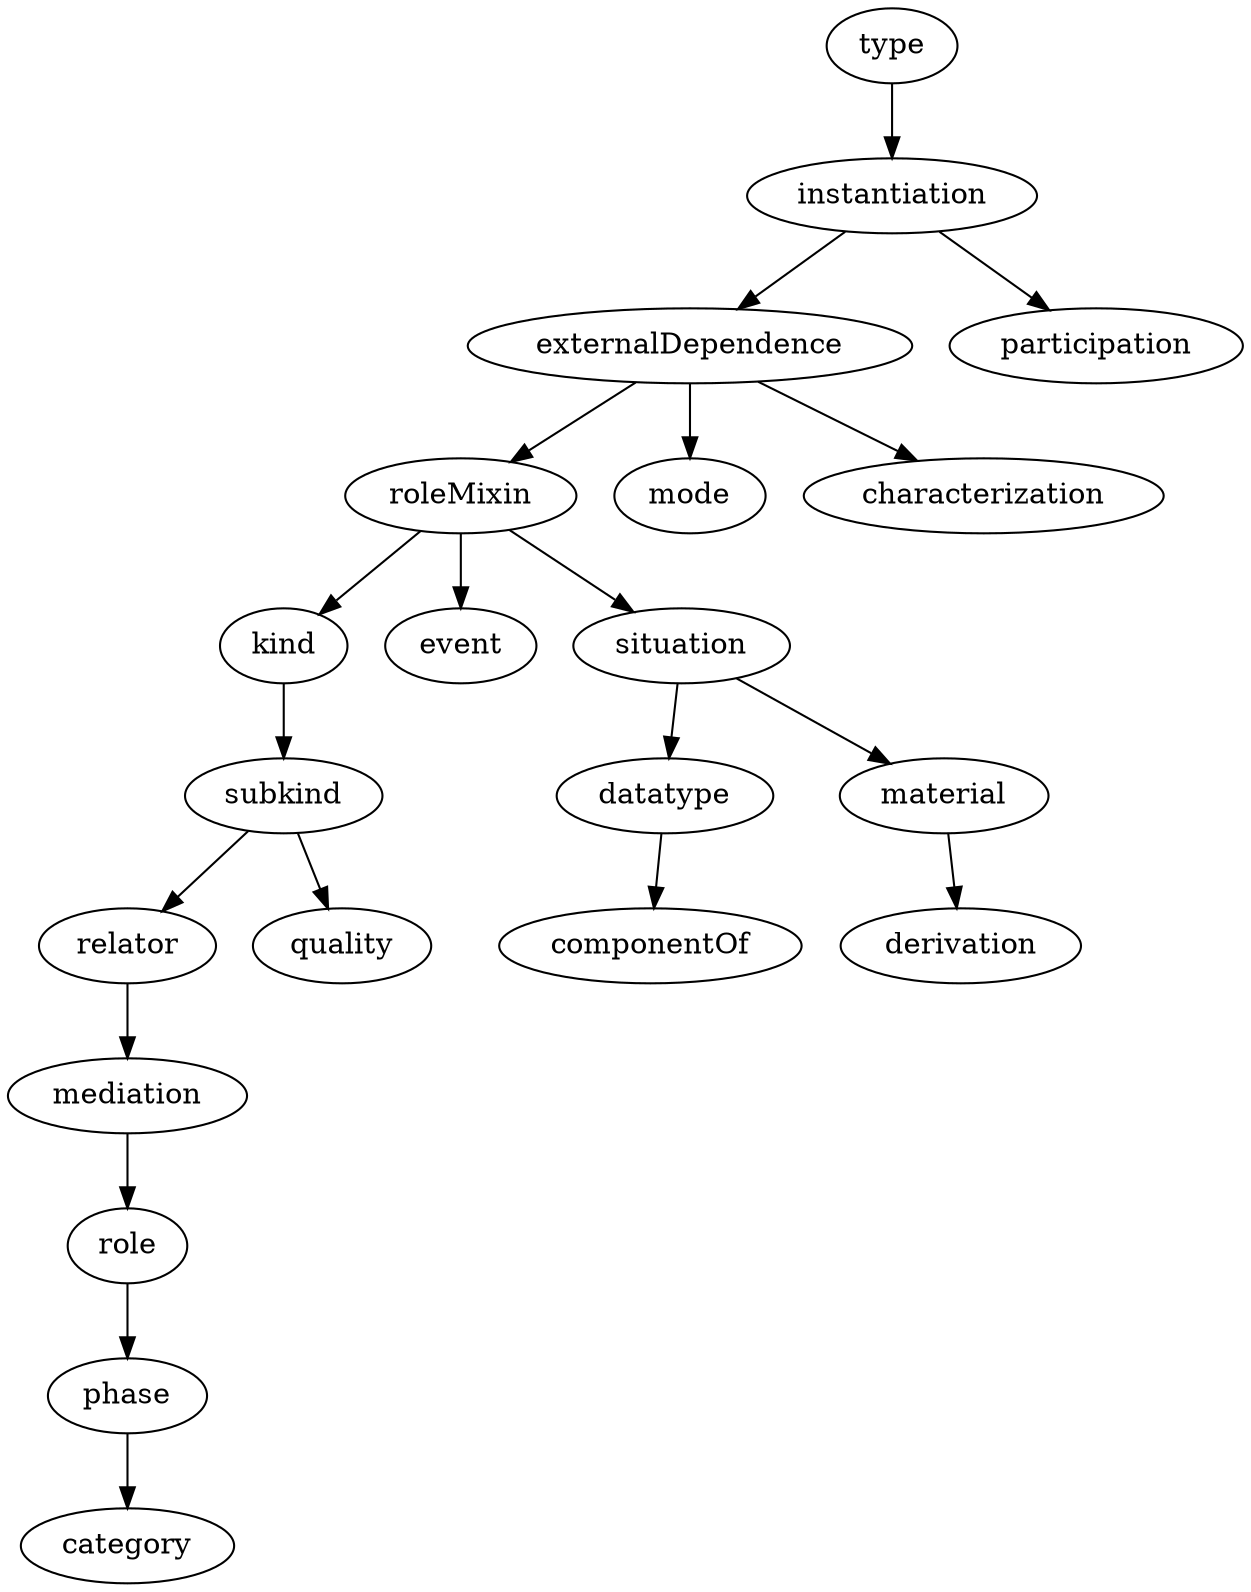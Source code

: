 strict digraph  {
type;
instantiation;
externalDependence;
participation;
roleMixin;
mode;
characterization;
kind;
event;
situation;
subkind;
relator;
quality;
mediation;
role;
phase;
category;
datatype;
material;
componentOf;
derivation;
type -> instantiation;
instantiation -> externalDependence;
instantiation -> participation;
externalDependence -> roleMixin;
externalDependence -> mode;
externalDependence -> characterization;
roleMixin -> kind;
roleMixin -> event;
roleMixin -> situation;
kind -> subkind;
situation -> datatype;
situation -> material;
subkind -> relator;
subkind -> quality;
relator -> mediation;
mediation -> role;
role -> phase;
phase -> category;
datatype -> componentOf;
material -> derivation;
}
